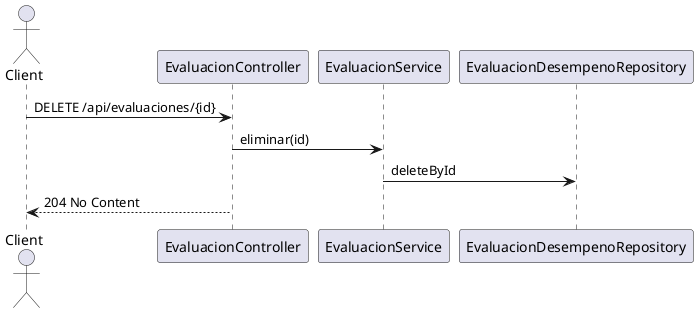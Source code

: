 @startuml
actor Client
Client -> EvaluacionController : DELETE /api/evaluaciones/{id}
EvaluacionController -> EvaluacionService : eliminar(id)
EvaluacionService -> EvaluacionDesempenoRepository : deleteById
EvaluacionController --> Client : 204 No Content
@enduml
